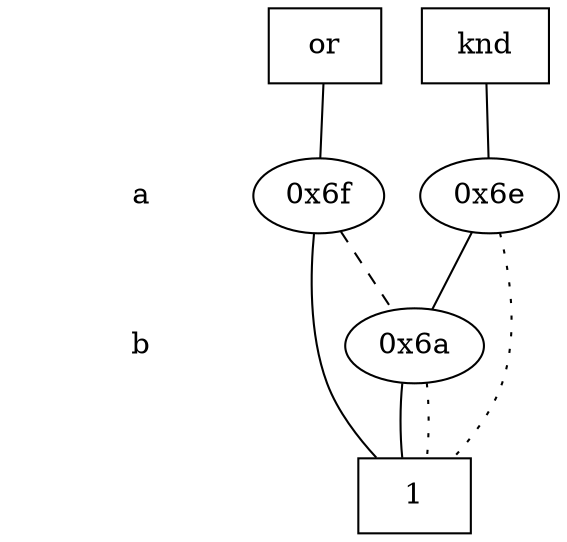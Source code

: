 digraph "DD" {
size = "7.5,10"
center = true;
edge [dir = none];
{ node [shape = plaintext];
  edge [style = invis];
  "CONST NODES" [style = invis];
" a " -> " b " -> "CONST NODES"; 
}
{ rank = same; node [shape = box]; edge [style = invis];
"  or  " -> "  knd  "; }
{ rank = same; " a ";
"0x6f";
"0x6e";
}
{ rank = same; " b ";
"0x6a";
}
{ rank = same; "CONST NODES";
{ node [shape = box]; "0x63";
}
}
"  or  " -> "0x6f" [style = solid];
"  knd  " -> "0x6e" [style = solid];
"0x6f" -> "0x63";
"0x6f" -> "0x6a" [style = dashed];
"0x6e" -> "0x6a";
"0x6e" -> "0x63" [style = dotted];
"0x6a" -> "0x63";
"0x6a" -> "0x63" [style = dotted];
"0x63" [label = "1"];
}

